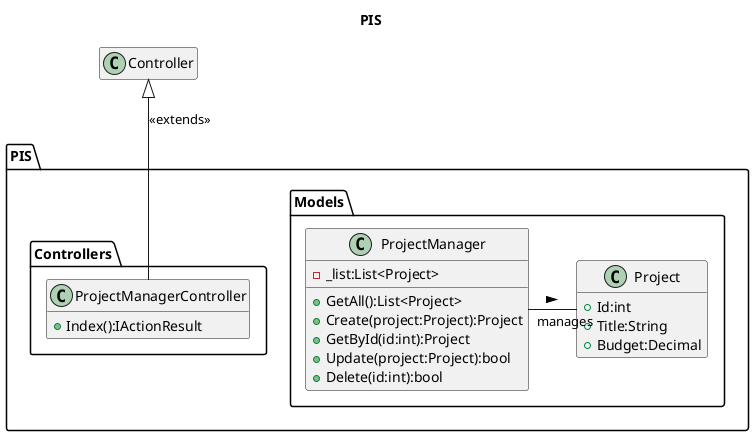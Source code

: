 @startuml
title PIS

package PIS.Models
{
    class Project
    {
        +Id:int
        +Title:String
        +Budget:Decimal
    }

    class ProjectManager
    {
        -_list:List<Project>
        
        +GetAll():List<Project>
        +Create(project:Project):Project
        +GetById(id:int):Project
        +Update(project:Project):bool
        +Delete(id:int):bool
    }
}

package PIS.Controllers 
{
    class ProjectManagerController{
        +Index():IActionResult
    }
}

class Controller{}

ProjectManager - Project : > "manages"
ProjectManagerController -up-|> Controller : "<<extends>>"



hide empty members
@enduml
